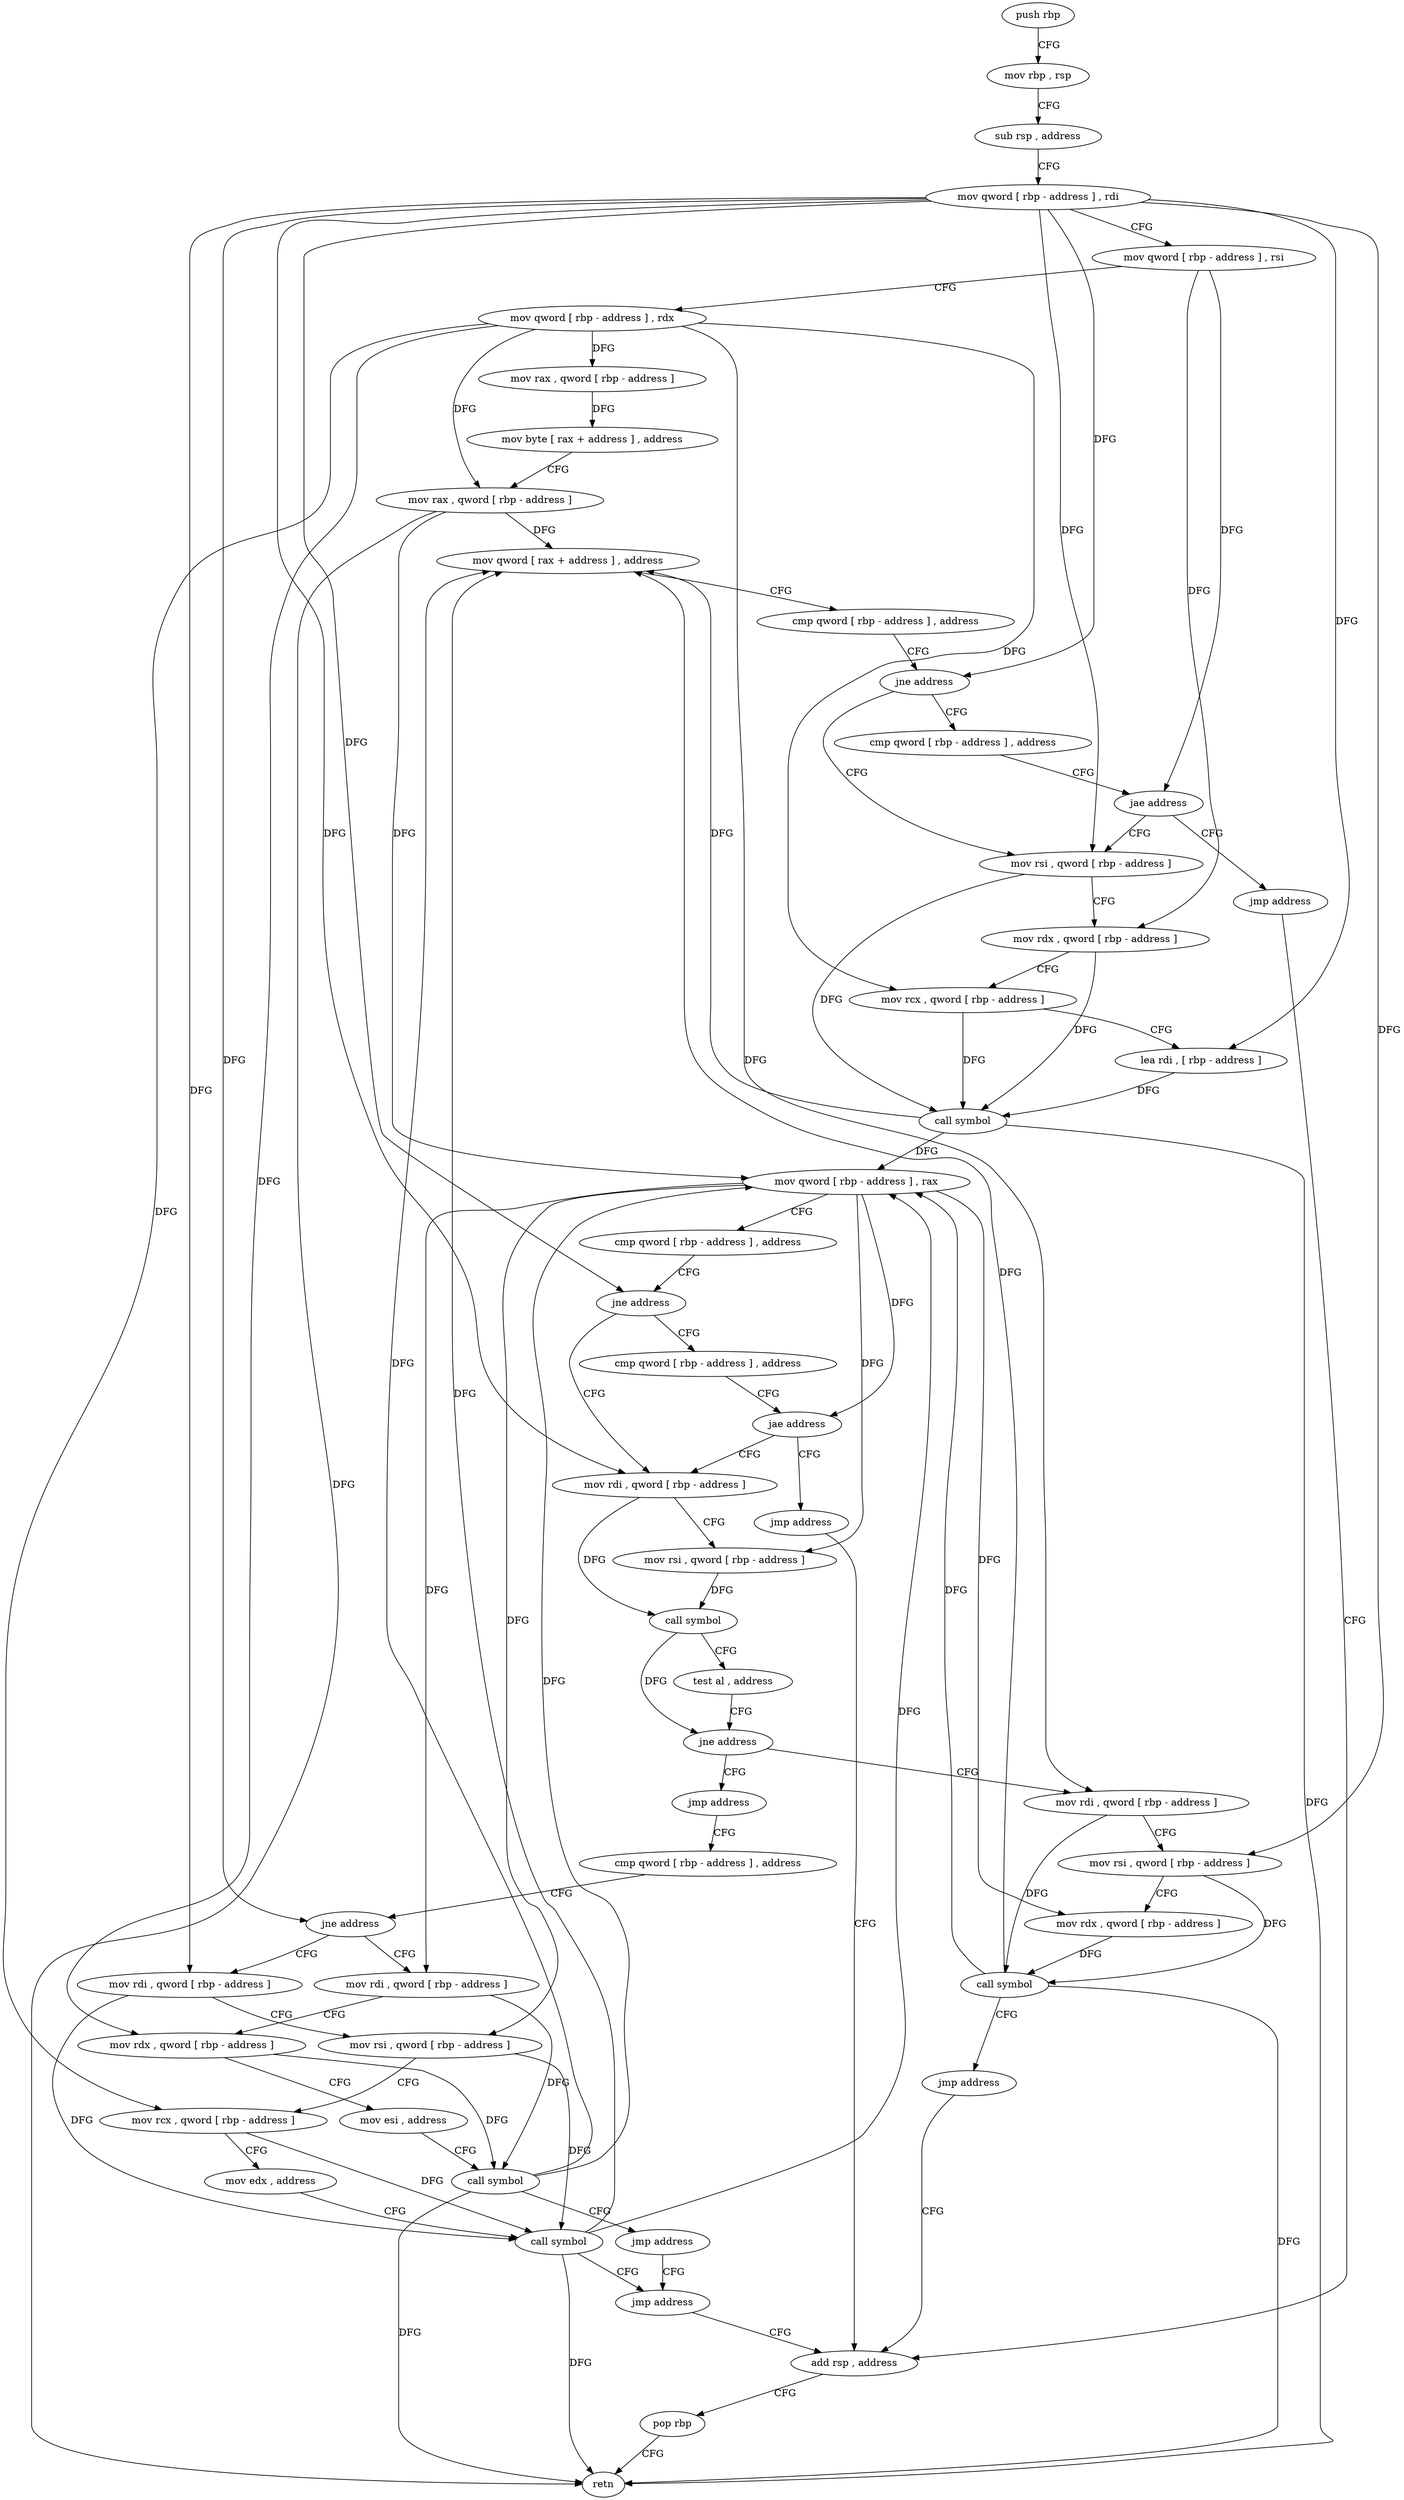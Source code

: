 digraph "func" {
"4207232" [label = "push rbp" ]
"4207233" [label = "mov rbp , rsp" ]
"4207236" [label = "sub rsp , address" ]
"4207240" [label = "mov qword [ rbp - address ] , rdi" ]
"4207244" [label = "mov qword [ rbp - address ] , rsi" ]
"4207248" [label = "mov qword [ rbp - address ] , rdx" ]
"4207252" [label = "mov rax , qword [ rbp - address ]" ]
"4207256" [label = "mov byte [ rax + address ] , address" ]
"4207263" [label = "mov rax , qword [ rbp - address ]" ]
"4207267" [label = "mov qword [ rax + address ] , address" ]
"4207275" [label = "cmp qword [ rbp - address ] , address" ]
"4207280" [label = "jne address" ]
"4207302" [label = "mov rsi , qword [ rbp - address ]" ]
"4207286" [label = "cmp qword [ rbp - address ] , address" ]
"4207306" [label = "mov rdx , qword [ rbp - address ]" ]
"4207310" [label = "mov rcx , qword [ rbp - address ]" ]
"4207314" [label = "lea rdi , [ rbp - address ]" ]
"4207318" [label = "call symbol" ]
"4207323" [label = "mov qword [ rbp - address ] , rax" ]
"4207327" [label = "cmp qword [ rbp - address ] , address" ]
"4207332" [label = "jne address" ]
"4207354" [label = "mov rdi , qword [ rbp - address ]" ]
"4207338" [label = "cmp qword [ rbp - address ] , address" ]
"4207291" [label = "jae address" ]
"4207297" [label = "jmp address" ]
"4207358" [label = "mov rsi , qword [ rbp - address ]" ]
"4207362" [label = "call symbol" ]
"4207367" [label = "test al , address" ]
"4207369" [label = "jne address" ]
"4207380" [label = "mov rdi , qword [ rbp - address ]" ]
"4207375" [label = "jmp address" ]
"4207343" [label = "jae address" ]
"4207349" [label = "jmp address" ]
"4207463" [label = "add rsp , address" ]
"4207384" [label = "mov rsi , qword [ rbp - address ]" ]
"4207388" [label = "mov rdx , qword [ rbp - address ]" ]
"4207392" [label = "call symbol" ]
"4207397" [label = "jmp address" ]
"4207402" [label = "cmp qword [ rbp - address ] , address" ]
"4207467" [label = "pop rbp" ]
"4207468" [label = "retn" ]
"4207407" [label = "jne address" ]
"4207436" [label = "mov rdi , qword [ rbp - address ]" ]
"4207413" [label = "mov rdi , qword [ rbp - address ]" ]
"4207440" [label = "mov rsi , qword [ rbp - address ]" ]
"4207444" [label = "mov rcx , qword [ rbp - address ]" ]
"4207448" [label = "mov edx , address" ]
"4207453" [label = "call symbol" ]
"4207458" [label = "jmp address" ]
"4207417" [label = "mov rdx , qword [ rbp - address ]" ]
"4207421" [label = "mov esi , address" ]
"4207426" [label = "call symbol" ]
"4207431" [label = "jmp address" ]
"4207232" -> "4207233" [ label = "CFG" ]
"4207233" -> "4207236" [ label = "CFG" ]
"4207236" -> "4207240" [ label = "CFG" ]
"4207240" -> "4207244" [ label = "CFG" ]
"4207240" -> "4207280" [ label = "DFG" ]
"4207240" -> "4207302" [ label = "DFG" ]
"4207240" -> "4207332" [ label = "DFG" ]
"4207240" -> "4207354" [ label = "DFG" ]
"4207240" -> "4207384" [ label = "DFG" ]
"4207240" -> "4207407" [ label = "DFG" ]
"4207240" -> "4207436" [ label = "DFG" ]
"4207240" -> "4207314" [ label = "DFG" ]
"4207244" -> "4207248" [ label = "CFG" ]
"4207244" -> "4207306" [ label = "DFG" ]
"4207244" -> "4207291" [ label = "DFG" ]
"4207248" -> "4207252" [ label = "DFG" ]
"4207248" -> "4207263" [ label = "DFG" ]
"4207248" -> "4207310" [ label = "DFG" ]
"4207248" -> "4207380" [ label = "DFG" ]
"4207248" -> "4207444" [ label = "DFG" ]
"4207248" -> "4207417" [ label = "DFG" ]
"4207252" -> "4207256" [ label = "DFG" ]
"4207256" -> "4207263" [ label = "CFG" ]
"4207263" -> "4207267" [ label = "DFG" ]
"4207263" -> "4207323" [ label = "DFG" ]
"4207263" -> "4207468" [ label = "DFG" ]
"4207267" -> "4207275" [ label = "CFG" ]
"4207275" -> "4207280" [ label = "CFG" ]
"4207280" -> "4207302" [ label = "CFG" ]
"4207280" -> "4207286" [ label = "CFG" ]
"4207302" -> "4207306" [ label = "CFG" ]
"4207302" -> "4207318" [ label = "DFG" ]
"4207286" -> "4207291" [ label = "CFG" ]
"4207306" -> "4207310" [ label = "CFG" ]
"4207306" -> "4207318" [ label = "DFG" ]
"4207310" -> "4207314" [ label = "CFG" ]
"4207310" -> "4207318" [ label = "DFG" ]
"4207314" -> "4207318" [ label = "DFG" ]
"4207318" -> "4207323" [ label = "DFG" ]
"4207318" -> "4207267" [ label = "DFG" ]
"4207318" -> "4207468" [ label = "DFG" ]
"4207323" -> "4207327" [ label = "CFG" ]
"4207323" -> "4207358" [ label = "DFG" ]
"4207323" -> "4207343" [ label = "DFG" ]
"4207323" -> "4207388" [ label = "DFG" ]
"4207323" -> "4207440" [ label = "DFG" ]
"4207323" -> "4207413" [ label = "DFG" ]
"4207327" -> "4207332" [ label = "CFG" ]
"4207332" -> "4207354" [ label = "CFG" ]
"4207332" -> "4207338" [ label = "CFG" ]
"4207354" -> "4207358" [ label = "CFG" ]
"4207354" -> "4207362" [ label = "DFG" ]
"4207338" -> "4207343" [ label = "CFG" ]
"4207291" -> "4207302" [ label = "CFG" ]
"4207291" -> "4207297" [ label = "CFG" ]
"4207297" -> "4207463" [ label = "CFG" ]
"4207358" -> "4207362" [ label = "DFG" ]
"4207362" -> "4207367" [ label = "CFG" ]
"4207362" -> "4207369" [ label = "DFG" ]
"4207367" -> "4207369" [ label = "CFG" ]
"4207369" -> "4207380" [ label = "CFG" ]
"4207369" -> "4207375" [ label = "CFG" ]
"4207380" -> "4207384" [ label = "CFG" ]
"4207380" -> "4207392" [ label = "DFG" ]
"4207375" -> "4207402" [ label = "CFG" ]
"4207343" -> "4207354" [ label = "CFG" ]
"4207343" -> "4207349" [ label = "CFG" ]
"4207349" -> "4207463" [ label = "CFG" ]
"4207463" -> "4207467" [ label = "CFG" ]
"4207384" -> "4207388" [ label = "CFG" ]
"4207384" -> "4207392" [ label = "DFG" ]
"4207388" -> "4207392" [ label = "DFG" ]
"4207392" -> "4207397" [ label = "CFG" ]
"4207392" -> "4207267" [ label = "DFG" ]
"4207392" -> "4207323" [ label = "DFG" ]
"4207392" -> "4207468" [ label = "DFG" ]
"4207397" -> "4207463" [ label = "CFG" ]
"4207402" -> "4207407" [ label = "CFG" ]
"4207467" -> "4207468" [ label = "CFG" ]
"4207407" -> "4207436" [ label = "CFG" ]
"4207407" -> "4207413" [ label = "CFG" ]
"4207436" -> "4207440" [ label = "CFG" ]
"4207436" -> "4207453" [ label = "DFG" ]
"4207413" -> "4207417" [ label = "CFG" ]
"4207413" -> "4207426" [ label = "DFG" ]
"4207440" -> "4207444" [ label = "CFG" ]
"4207440" -> "4207453" [ label = "DFG" ]
"4207444" -> "4207448" [ label = "CFG" ]
"4207444" -> "4207453" [ label = "DFG" ]
"4207448" -> "4207453" [ label = "CFG" ]
"4207453" -> "4207458" [ label = "CFG" ]
"4207453" -> "4207267" [ label = "DFG" ]
"4207453" -> "4207323" [ label = "DFG" ]
"4207453" -> "4207468" [ label = "DFG" ]
"4207458" -> "4207463" [ label = "CFG" ]
"4207417" -> "4207421" [ label = "CFG" ]
"4207417" -> "4207426" [ label = "DFG" ]
"4207421" -> "4207426" [ label = "CFG" ]
"4207426" -> "4207431" [ label = "CFG" ]
"4207426" -> "4207267" [ label = "DFG" ]
"4207426" -> "4207323" [ label = "DFG" ]
"4207426" -> "4207468" [ label = "DFG" ]
"4207431" -> "4207458" [ label = "CFG" ]
}
